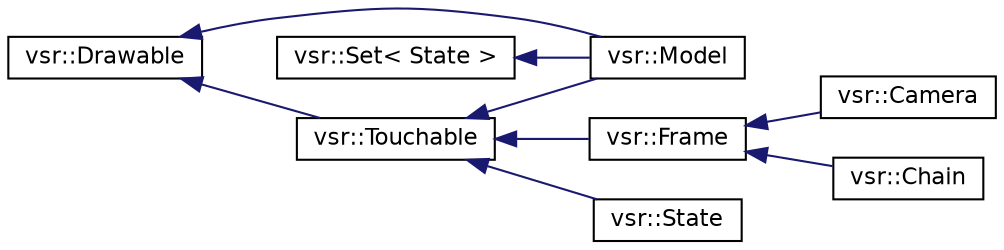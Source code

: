 digraph G
{
  edge [fontname="Helvetica",fontsize="11",labelfontname="Helvetica",labelfontsize="11"];
  node [fontname="Helvetica",fontsize="11",shape=record];
  rankdir="LR";
  Node1 [label="vsr::Drawable",height=0.2,width=0.4,color="black", fillcolor="white", style="filled",URL="$classvsr_1_1_drawable.html"];
  Node1 -> Node2 [dir="back",color="midnightblue",fontsize="11",style="solid",fontname="Helvetica"];
  Node2 [label="vsr::Model",height=0.2,width=0.4,color="black", fillcolor="white", style="filled",URL="$classvsr_1_1_model.html"];
  Node1 -> Node3 [dir="back",color="midnightblue",fontsize="11",style="solid",fontname="Helvetica"];
  Node3 [label="vsr::Touchable",height=0.2,width=0.4,color="black", fillcolor="white", style="filled",URL="$classvsr_1_1_touchable.html"];
  Node3 -> Node4 [dir="back",color="midnightblue",fontsize="11",style="solid",fontname="Helvetica"];
  Node4 [label="vsr::Frame",height=0.2,width=0.4,color="black", fillcolor="white", style="filled",URL="$classvsr_1_1_frame.html"];
  Node4 -> Node5 [dir="back",color="midnightblue",fontsize="11",style="solid",fontname="Helvetica"];
  Node5 [label="vsr::Camera",height=0.2,width=0.4,color="black", fillcolor="white", style="filled",URL="$classvsr_1_1_camera.html"];
  Node4 -> Node6 [dir="back",color="midnightblue",fontsize="11",style="solid",fontname="Helvetica"];
  Node6 [label="vsr::Chain",height=0.2,width=0.4,color="black", fillcolor="white", style="filled",URL="$classvsr_1_1_chain.html"];
  Node3 -> Node2 [dir="back",color="midnightblue",fontsize="11",style="solid",fontname="Helvetica"];
  Node3 -> Node7 [dir="back",color="midnightblue",fontsize="11",style="solid",fontname="Helvetica"];
  Node7 [label="vsr::State",height=0.2,width=0.4,color="black", fillcolor="white", style="filled",URL="$classvsr_1_1_state.html"];
  Node8 [label="vsr::Set\< State \>",height=0.2,width=0.4,color="black", fillcolor="white", style="filled",URL="$classvsr_1_1_set.html"];
  Node8 -> Node2 [dir="back",color="midnightblue",fontsize="11",style="solid",fontname="Helvetica"];
}
